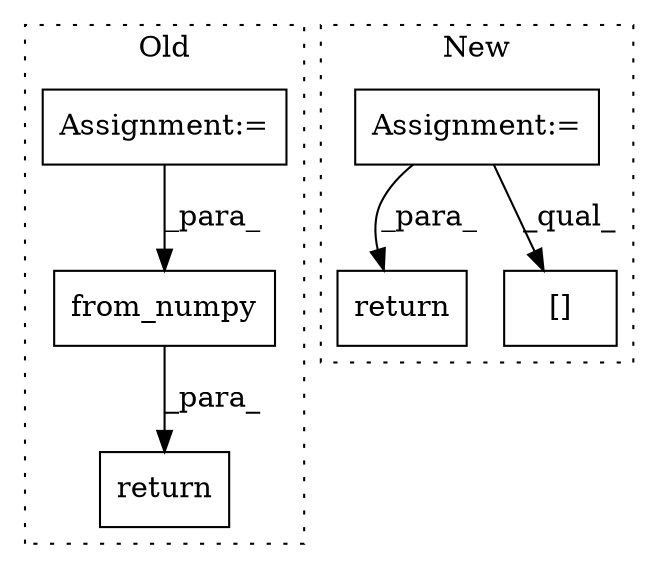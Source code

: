 digraph G {
subgraph cluster0 {
1 [label="from_numpy" a="32" s="7789,7812" l="11,1" shape="box"];
3 [label="return" a="41" s="7776" l="7" shape="box"];
5 [label="Assignment:=" a="7" s="7726" l="1" shape="box"];
label = "Old";
style="dotted";
}
subgraph cluster1 {
2 [label="return" a="41" s="8069" l="7" shape="box"];
4 [label="Assignment:=" a="7" s="7845" l="1" shape="box"];
6 [label="[]" a="2" s="8105,8111" l="5,1" shape="box"];
label = "New";
style="dotted";
}
1 -> 3 [label="_para_"];
4 -> 6 [label="_qual_"];
4 -> 2 [label="_para_"];
5 -> 1 [label="_para_"];
}
